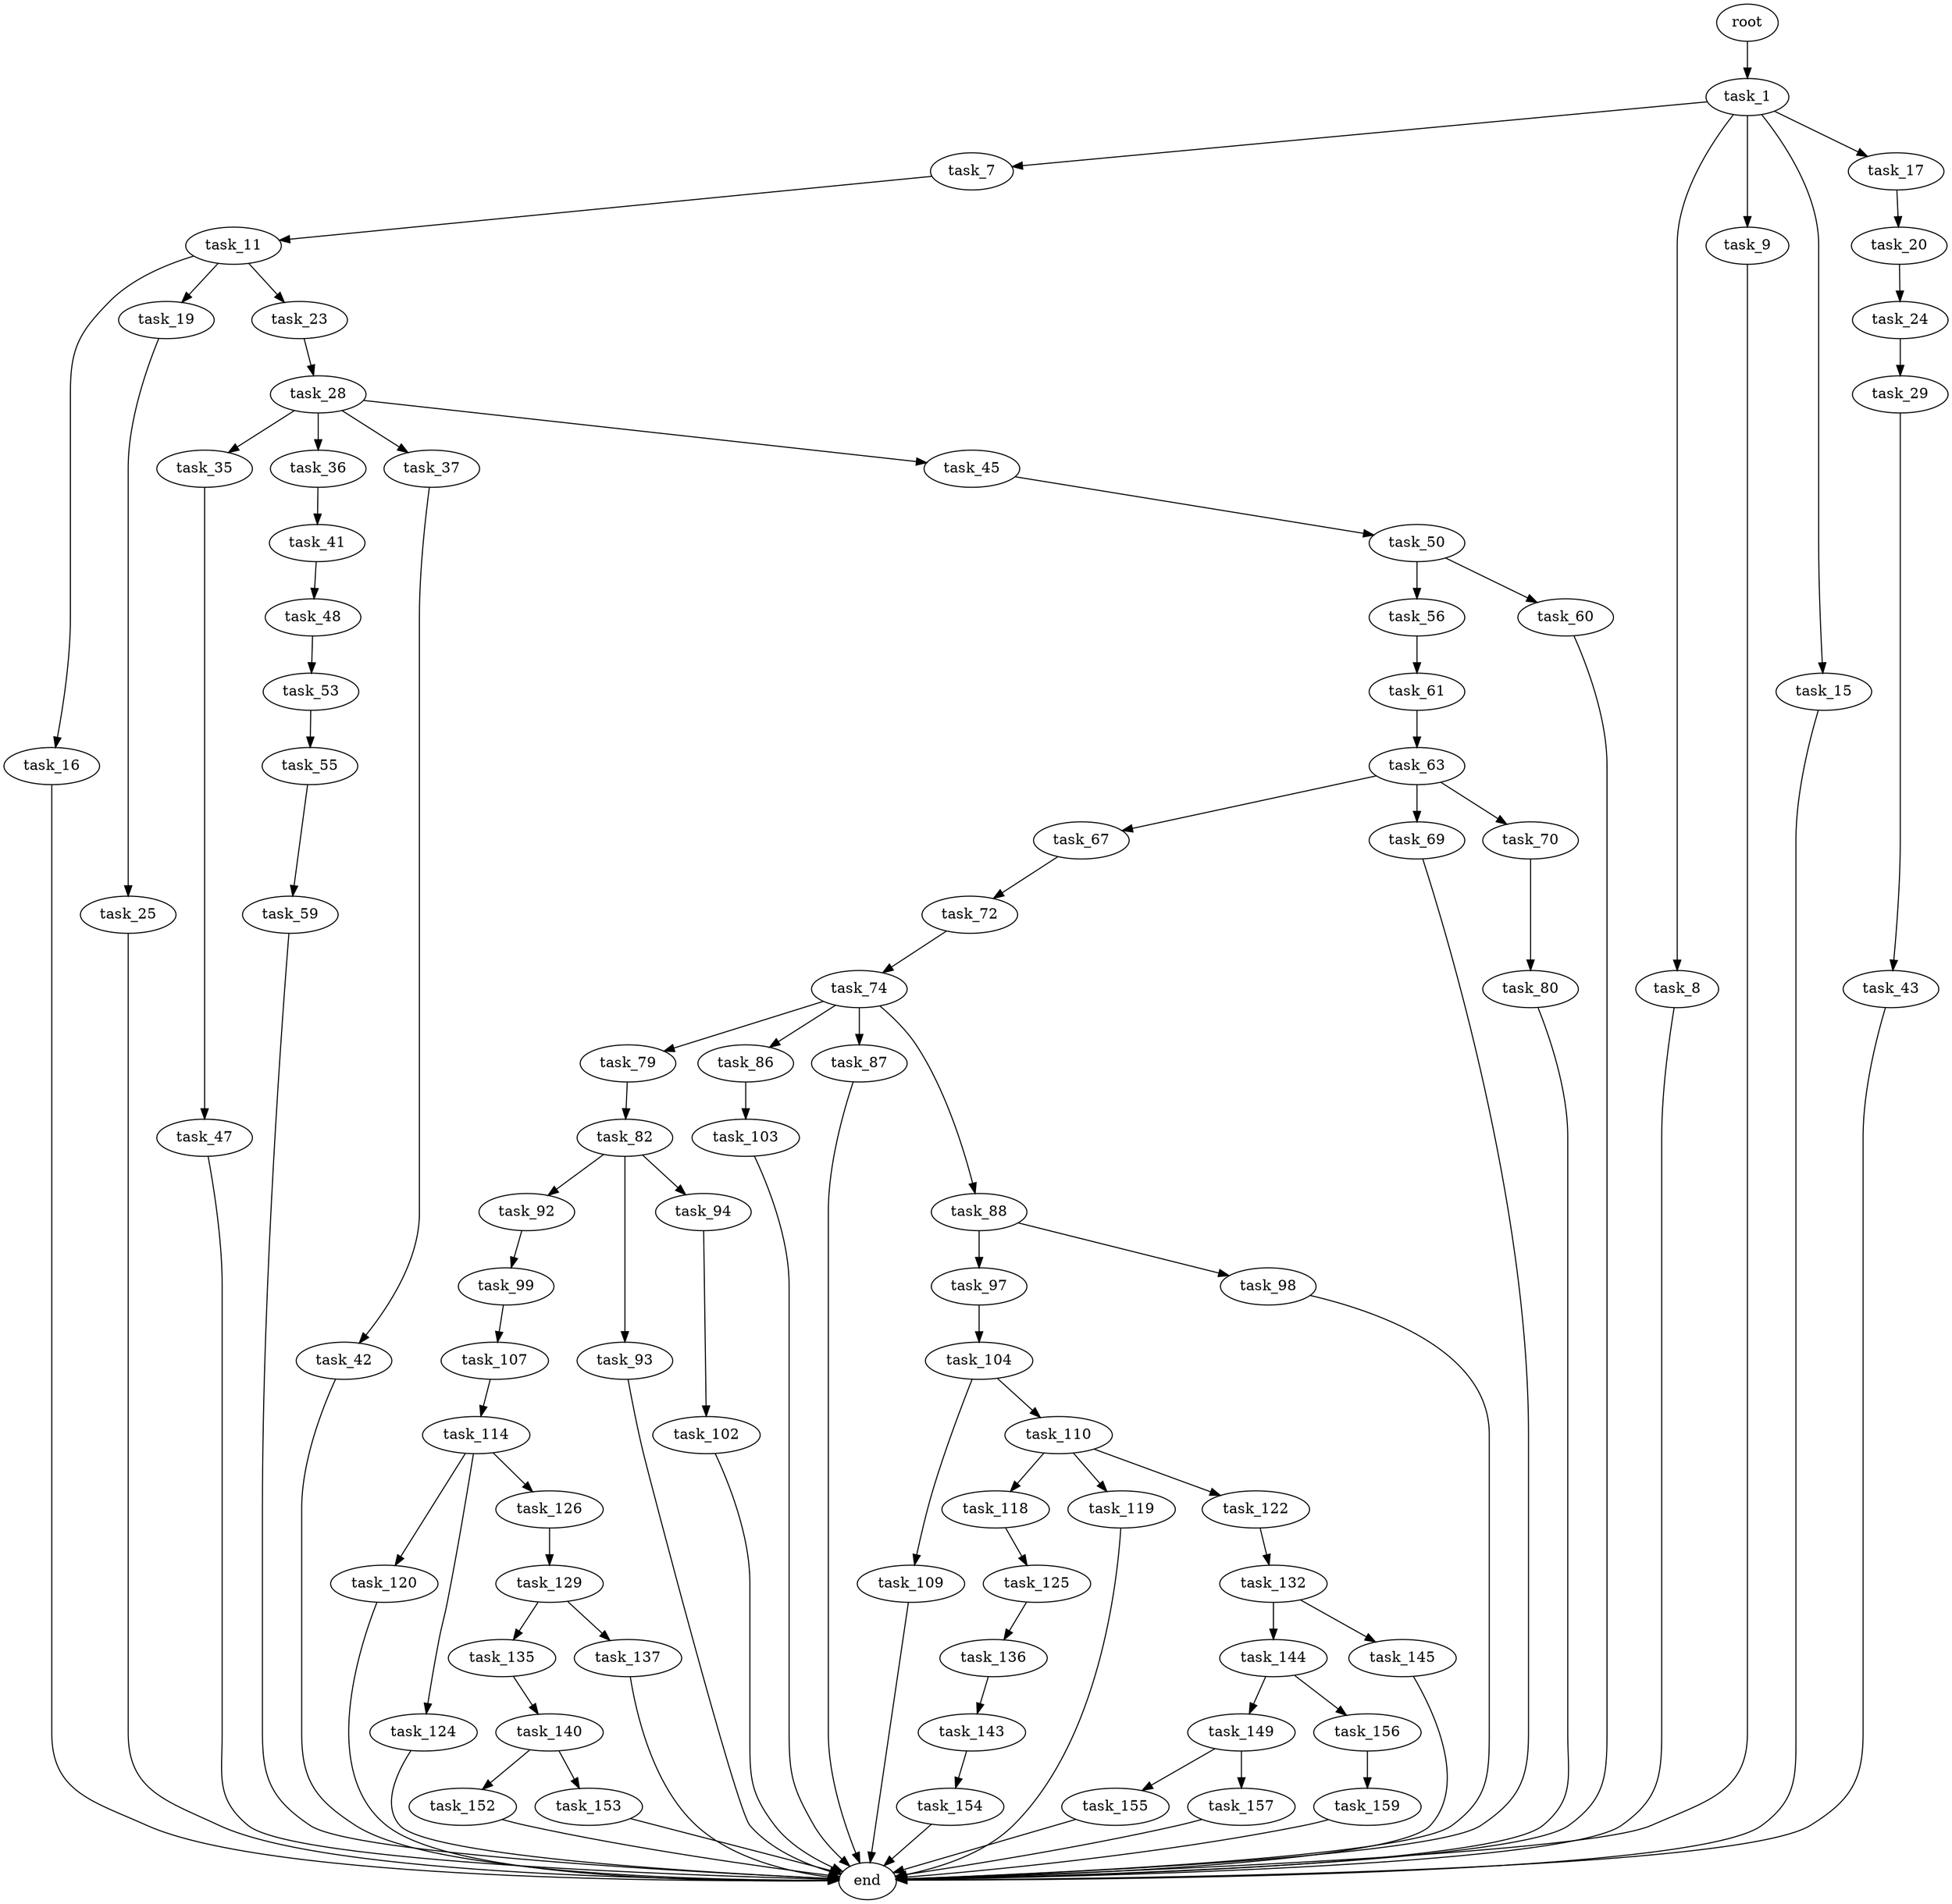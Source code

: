 digraph G {
  root [size="0.000000"];
  task_1 [size="68719476736.000000"];
  task_7 [size="28551328600.000000"];
  task_8 [size="549755813888.000000"];
  task_9 [size="388641910.000000"];
  task_15 [size="8589934592.000000"];
  task_17 [size="231928233984.000000"];
  task_11 [size="231928233984.000000"];
  end [size="0.000000"];
  task_16 [size="872024639044.000000"];
  task_19 [size="231928233984.000000"];
  task_23 [size="857034397232.000000"];
  task_20 [size="37537713400.000000"];
  task_25 [size="1073741824000.000000"];
  task_24 [size="11555737753.000000"];
  task_28 [size="549755813888.000000"];
  task_29 [size="368293445632.000000"];
  task_35 [size="28991029248.000000"];
  task_36 [size="653476605765.000000"];
  task_37 [size="18937897763.000000"];
  task_45 [size="782757789696.000000"];
  task_43 [size="29968502762.000000"];
  task_47 [size="317619164159.000000"];
  task_41 [size="368293445632.000000"];
  task_42 [size="17525551155.000000"];
  task_48 [size="14071824118.000000"];
  task_50 [size="1030369539720.000000"];
  task_53 [size="6738977316.000000"];
  task_56 [size="1073741824000.000000"];
  task_60 [size="1557797962.000000"];
  task_55 [size="231928233984.000000"];
  task_59 [size="549755813888.000000"];
  task_61 [size="727377850.000000"];
  task_63 [size="13048962295.000000"];
  task_67 [size="68719476736.000000"];
  task_69 [size="8937291599.000000"];
  task_70 [size="3690558870.000000"];
  task_72 [size="102817354524.000000"];
  task_80 [size="38508210092.000000"];
  task_74 [size="100821895800.000000"];
  task_79 [size="5463692461.000000"];
  task_86 [size="368293445632.000000"];
  task_87 [size="45932183803.000000"];
  task_88 [size="134217728000.000000"];
  task_82 [size="134217728000.000000"];
  task_92 [size="8589934592.000000"];
  task_93 [size="1945847548.000000"];
  task_94 [size="11463445675.000000"];
  task_103 [size="368293445632.000000"];
  task_97 [size="231928233984.000000"];
  task_98 [size="22478660982.000000"];
  task_99 [size="8636389668.000000"];
  task_102 [size="977424248819.000000"];
  task_104 [size="279024409.000000"];
  task_107 [size="231928233984.000000"];
  task_109 [size="1073741824000.000000"];
  task_110 [size="4208720598.000000"];
  task_114 [size="185274761013.000000"];
  task_118 [size="1817327107.000000"];
  task_119 [size="143893599408.000000"];
  task_122 [size="815497944.000000"];
  task_120 [size="35047521278.000000"];
  task_124 [size="134217728000.000000"];
  task_126 [size="4524673077.000000"];
  task_125 [size="231928233984.000000"];
  task_132 [size="1073741824000.000000"];
  task_136 [size="8294351958.000000"];
  task_129 [size="68719476736.000000"];
  task_135 [size="1073741824000.000000"];
  task_137 [size="4845195342.000000"];
  task_144 [size="12557693079.000000"];
  task_145 [size="231928233984.000000"];
  task_140 [size="20215738505.000000"];
  task_143 [size="231928233984.000000"];
  task_152 [size="3946808189.000000"];
  task_153 [size="134217728000.000000"];
  task_154 [size="28991029248.000000"];
  task_149 [size="345437191686.000000"];
  task_156 [size="16918793070.000000"];
  task_155 [size="7228892490.000000"];
  task_157 [size="889023240.000000"];
  task_159 [size="8589934592.000000"];

  root -> task_1 [size="1.000000"];
  task_1 -> task_7 [size="134217728.000000"];
  task_1 -> task_8 [size="134217728.000000"];
  task_1 -> task_9 [size="134217728.000000"];
  task_1 -> task_15 [size="134217728.000000"];
  task_1 -> task_17 [size="134217728.000000"];
  task_7 -> task_11 [size="536870912.000000"];
  task_8 -> end [size="1.000000"];
  task_9 -> end [size="1.000000"];
  task_15 -> end [size="1.000000"];
  task_17 -> task_20 [size="301989888.000000"];
  task_11 -> task_16 [size="301989888.000000"];
  task_11 -> task_19 [size="301989888.000000"];
  task_11 -> task_23 [size="301989888.000000"];
  task_16 -> end [size="1.000000"];
  task_19 -> task_25 [size="301989888.000000"];
  task_23 -> task_28 [size="536870912.000000"];
  task_20 -> task_24 [size="679477248.000000"];
  task_25 -> end [size="1.000000"];
  task_24 -> task_29 [size="838860800.000000"];
  task_28 -> task_35 [size="536870912.000000"];
  task_28 -> task_36 [size="536870912.000000"];
  task_28 -> task_37 [size="536870912.000000"];
  task_28 -> task_45 [size="536870912.000000"];
  task_29 -> task_43 [size="411041792.000000"];
  task_35 -> task_47 [size="75497472.000000"];
  task_36 -> task_41 [size="679477248.000000"];
  task_37 -> task_42 [size="75497472.000000"];
  task_45 -> task_50 [size="679477248.000000"];
  task_43 -> end [size="1.000000"];
  task_47 -> end [size="1.000000"];
  task_41 -> task_48 [size="411041792.000000"];
  task_42 -> end [size="1.000000"];
  task_48 -> task_53 [size="411041792.000000"];
  task_50 -> task_56 [size="679477248.000000"];
  task_50 -> task_60 [size="679477248.000000"];
  task_53 -> task_55 [size="134217728.000000"];
  task_56 -> task_61 [size="838860800.000000"];
  task_60 -> end [size="1.000000"];
  task_55 -> task_59 [size="301989888.000000"];
  task_59 -> end [size="1.000000"];
  task_61 -> task_63 [size="33554432.000000"];
  task_63 -> task_67 [size="411041792.000000"];
  task_63 -> task_69 [size="411041792.000000"];
  task_63 -> task_70 [size="411041792.000000"];
  task_67 -> task_72 [size="134217728.000000"];
  task_69 -> end [size="1.000000"];
  task_70 -> task_80 [size="411041792.000000"];
  task_72 -> task_74 [size="134217728.000000"];
  task_80 -> end [size="1.000000"];
  task_74 -> task_79 [size="134217728.000000"];
  task_74 -> task_86 [size="134217728.000000"];
  task_74 -> task_87 [size="134217728.000000"];
  task_74 -> task_88 [size="134217728.000000"];
  task_79 -> task_82 [size="411041792.000000"];
  task_86 -> task_103 [size="411041792.000000"];
  task_87 -> end [size="1.000000"];
  task_88 -> task_97 [size="209715200.000000"];
  task_88 -> task_98 [size="209715200.000000"];
  task_82 -> task_92 [size="209715200.000000"];
  task_82 -> task_93 [size="209715200.000000"];
  task_82 -> task_94 [size="209715200.000000"];
  task_92 -> task_99 [size="33554432.000000"];
  task_93 -> end [size="1.000000"];
  task_94 -> task_102 [size="301989888.000000"];
  task_103 -> end [size="1.000000"];
  task_97 -> task_104 [size="301989888.000000"];
  task_98 -> end [size="1.000000"];
  task_99 -> task_107 [size="536870912.000000"];
  task_102 -> end [size="1.000000"];
  task_104 -> task_109 [size="33554432.000000"];
  task_104 -> task_110 [size="33554432.000000"];
  task_107 -> task_114 [size="301989888.000000"];
  task_109 -> end [size="1.000000"];
  task_110 -> task_118 [size="75497472.000000"];
  task_110 -> task_119 [size="75497472.000000"];
  task_110 -> task_122 [size="75497472.000000"];
  task_114 -> task_120 [size="411041792.000000"];
  task_114 -> task_124 [size="411041792.000000"];
  task_114 -> task_126 [size="411041792.000000"];
  task_118 -> task_125 [size="134217728.000000"];
  task_119 -> end [size="1.000000"];
  task_122 -> task_132 [size="33554432.000000"];
  task_120 -> end [size="1.000000"];
  task_124 -> end [size="1.000000"];
  task_126 -> task_129 [size="75497472.000000"];
  task_125 -> task_136 [size="301989888.000000"];
  task_132 -> task_144 [size="838860800.000000"];
  task_132 -> task_145 [size="838860800.000000"];
  task_136 -> task_143 [size="134217728.000000"];
  task_129 -> task_135 [size="134217728.000000"];
  task_129 -> task_137 [size="134217728.000000"];
  task_135 -> task_140 [size="838860800.000000"];
  task_137 -> end [size="1.000000"];
  task_144 -> task_149 [size="209715200.000000"];
  task_144 -> task_156 [size="209715200.000000"];
  task_145 -> end [size="1.000000"];
  task_140 -> task_152 [size="411041792.000000"];
  task_140 -> task_153 [size="411041792.000000"];
  task_143 -> task_154 [size="301989888.000000"];
  task_152 -> end [size="1.000000"];
  task_153 -> end [size="1.000000"];
  task_154 -> end [size="1.000000"];
  task_149 -> task_155 [size="301989888.000000"];
  task_149 -> task_157 [size="301989888.000000"];
  task_156 -> task_159 [size="536870912.000000"];
  task_155 -> end [size="1.000000"];
  task_157 -> end [size="1.000000"];
  task_159 -> end [size="1.000000"];
}
